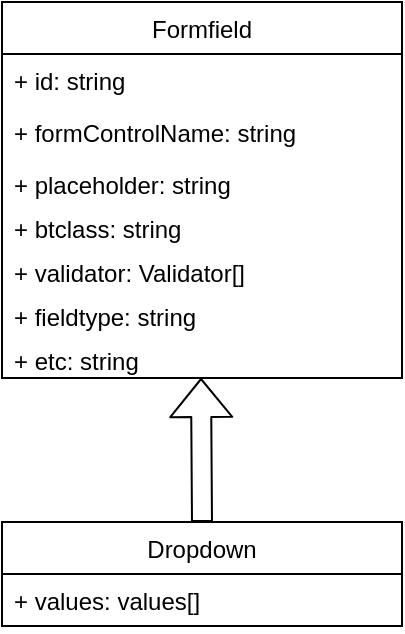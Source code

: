 <mxfile version="13.0.9" type="device"><diagram id="yfqgUFytCk35Nl-uR6pX" name="Seite-1"><mxGraphModel dx="270" dy="537" grid="1" gridSize="10" guides="1" tooltips="1" connect="1" arrows="1" fold="1" page="1" pageScale="1" pageWidth="827" pageHeight="1169" math="0" shadow="0"><root><mxCell id="0"/><mxCell id="1" parent="0"/><mxCell id="OnDYPrVY0NaoJuv4RovZ-1" value="Formfield" style="swimlane;fontStyle=0;childLayout=stackLayout;horizontal=1;startSize=26;fillColor=none;horizontalStack=0;resizeParent=1;resizeParentMax=0;resizeLast=0;collapsible=1;marginBottom=0;" parent="1" vertex="1"><mxGeometry x="320" y="20" width="200" height="188" as="geometry"><mxRectangle x="320" y="20" width="90" height="26" as="alternateBounds"/></mxGeometry></mxCell><mxCell id="OnDYPrVY0NaoJuv4RovZ-2" value="+ id: string" style="text;strokeColor=none;fillColor=none;align=left;verticalAlign=top;spacingLeft=4;spacingRight=4;overflow=hidden;rotatable=0;points=[[0,0.5],[1,0.5]];portConstraint=eastwest;" parent="OnDYPrVY0NaoJuv4RovZ-1" vertex="1"><mxGeometry y="26" width="200" height="26" as="geometry"/></mxCell><mxCell id="OnDYPrVY0NaoJuv4RovZ-3" value="+ formControlName: string" style="text;strokeColor=none;fillColor=none;align=left;verticalAlign=top;spacingLeft=4;spacingRight=4;overflow=hidden;rotatable=0;points=[[0,0.5],[1,0.5]];portConstraint=eastwest;" parent="OnDYPrVY0NaoJuv4RovZ-1" vertex="1"><mxGeometry y="52" width="200" height="26" as="geometry"/></mxCell><mxCell id="OnDYPrVY0NaoJuv4RovZ-4" value="+ placeholder: string" style="text;strokeColor=none;fillColor=none;align=left;verticalAlign=top;spacingLeft=4;spacingRight=4;overflow=hidden;rotatable=0;points=[[0,0.5],[1,0.5]];portConstraint=eastwest;" parent="OnDYPrVY0NaoJuv4RovZ-1" vertex="1"><mxGeometry y="78" width="200" height="22" as="geometry"/></mxCell><mxCell id="OnDYPrVY0NaoJuv4RovZ-5" value="+ btclass: string" style="text;strokeColor=none;fillColor=none;align=left;verticalAlign=top;spacingLeft=4;spacingRight=4;overflow=hidden;rotatable=0;points=[[0,0.5],[1,0.5]];portConstraint=eastwest;" parent="OnDYPrVY0NaoJuv4RovZ-1" vertex="1"><mxGeometry y="100" width="200" height="22" as="geometry"/></mxCell><mxCell id="OnDYPrVY0NaoJuv4RovZ-6" value="+ validator: Validator[]" style="text;strokeColor=none;fillColor=none;align=left;verticalAlign=top;spacingLeft=4;spacingRight=4;overflow=hidden;rotatable=0;points=[[0,0.5],[1,0.5]];portConstraint=eastwest;" parent="OnDYPrVY0NaoJuv4RovZ-1" vertex="1"><mxGeometry y="122" width="200" height="22" as="geometry"/></mxCell><mxCell id="OnDYPrVY0NaoJuv4RovZ-7" value="+ fieldtype: string" style="text;strokeColor=none;fillColor=none;align=left;verticalAlign=top;spacingLeft=4;spacingRight=4;overflow=hidden;rotatable=0;points=[[0,0.5],[1,0.5]];portConstraint=eastwest;" parent="OnDYPrVY0NaoJuv4RovZ-1" vertex="1"><mxGeometry y="144" width="200" height="22" as="geometry"/></mxCell><mxCell id="OnDYPrVY0NaoJuv4RovZ-8" value="+ etc: string" style="text;strokeColor=none;fillColor=none;align=left;verticalAlign=top;spacingLeft=4;spacingRight=4;overflow=hidden;rotatable=0;points=[[0,0.5],[1,0.5]];portConstraint=eastwest;" parent="OnDYPrVY0NaoJuv4RovZ-1" vertex="1"><mxGeometry y="166" width="200" height="22" as="geometry"/></mxCell><mxCell id="OnDYPrVY0NaoJuv4RovZ-9" value="Dropdown" style="swimlane;fontStyle=0;childLayout=stackLayout;horizontal=1;startSize=26;fillColor=none;horizontalStack=0;resizeParent=1;resizeParentMax=0;resizeLast=0;collapsible=1;marginBottom=0;" parent="1" vertex="1"><mxGeometry x="320" y="280" width="200" height="52" as="geometry"/></mxCell><mxCell id="OnDYPrVY0NaoJuv4RovZ-10" value="+ values: values[]" style="text;strokeColor=none;fillColor=none;align=left;verticalAlign=top;spacingLeft=4;spacingRight=4;overflow=hidden;rotatable=0;points=[[0,0.5],[1,0.5]];portConstraint=eastwest;" parent="OnDYPrVY0NaoJuv4RovZ-9" vertex="1"><mxGeometry y="26" width="200" height="26" as="geometry"/></mxCell><mxCell id="OnDYPrVY0NaoJuv4RovZ-15" value="" style="shape=flexArrow;endArrow=classic;html=1;exitX=0.5;exitY=0;exitDx=0;exitDy=0;" parent="1" source="OnDYPrVY0NaoJuv4RovZ-9" edge="1"><mxGeometry width="50" height="50" relative="1" as="geometry"><mxPoint x="419.5" y="268" as="sourcePoint"/><mxPoint x="419.5" y="208" as="targetPoint"/></mxGeometry></mxCell></root></mxGraphModel></diagram></mxfile>